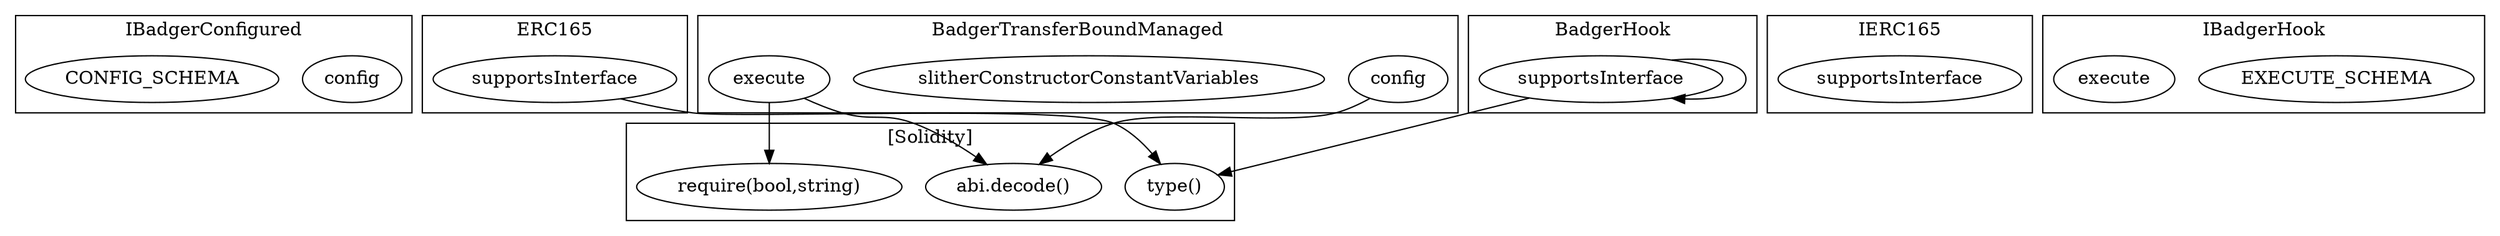 strict digraph {
subgraph cluster_6468_IBadgerConfigured {
label = "IBadgerConfigured"
"6468_config" [label="config"]
"6468_CONFIG_SCHEMA" [label="CONFIG_SCHEMA"]
}subgraph cluster_3081_ERC165 {
label = "ERC165"
"3081_supportsInterface" [label="supportsInterface"]
}subgraph cluster_6352_BadgerTransferBoundManaged {
label = "BadgerTransferBoundManaged"
"6352_config" [label="config"]
"6352_slitherConstructorConstantVariables" [label="slitherConstructorConstantVariables"]
"6352_execute" [label="execute"]
}subgraph cluster_3093_IERC165 {
label = "IERC165"
"3093_supportsInterface" [label="supportsInterface"]
}subgraph cluster_6488_IBadgerHook {
label = "IBadgerHook"
"6488_EXECUTE_SCHEMA" [label="EXECUTE_SCHEMA"]
"6488_execute" [label="execute"]
}subgraph cluster_4956_BadgerHook {
label = "BadgerHook"
"4956_supportsInterface" [label="supportsInterface"]
"4956_supportsInterface" -> "4956_supportsInterface"
}subgraph cluster_solidity {
label = "[Solidity]"
"require(bool,string)" 
"abi.decode()" 
"type()" 
"6352_execute" -> "require(bool,string)"
"6352_config" -> "abi.decode()"
"6352_execute" -> "abi.decode()"
"3081_supportsInterface" -> "type()"
"4956_supportsInterface" -> "type()"
}
}